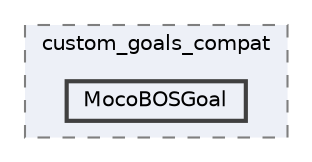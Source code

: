 digraph "C:/dev/MocoExtendProblem/custom_goals_compat/MocoBOSGoal"
{
 // LATEX_PDF_SIZE
  bgcolor="transparent";
  edge [fontname=Helvetica,fontsize=10,labelfontname=Helvetica,labelfontsize=10];
  node [fontname=Helvetica,fontsize=10,shape=box,height=0.2,width=0.4];
  compound=true
  subgraph clusterdir_8c0a1ea791e630db5ca893b685c99658 {
    graph [ bgcolor="#edf0f7", pencolor="grey50", label="custom_goals_compat", fontname=Helvetica,fontsize=10 style="filled,dashed", URL="dir_8c0a1ea791e630db5ca893b685c99658.html",tooltip=""]
  dir_a8140b7b604a73b0ab83fa562f1a5382 [label="MocoBOSGoal", fillcolor="#edf0f7", color="grey25", style="filled,bold", URL="dir_a8140b7b604a73b0ab83fa562f1a5382.html",tooltip=""];
  }
}
